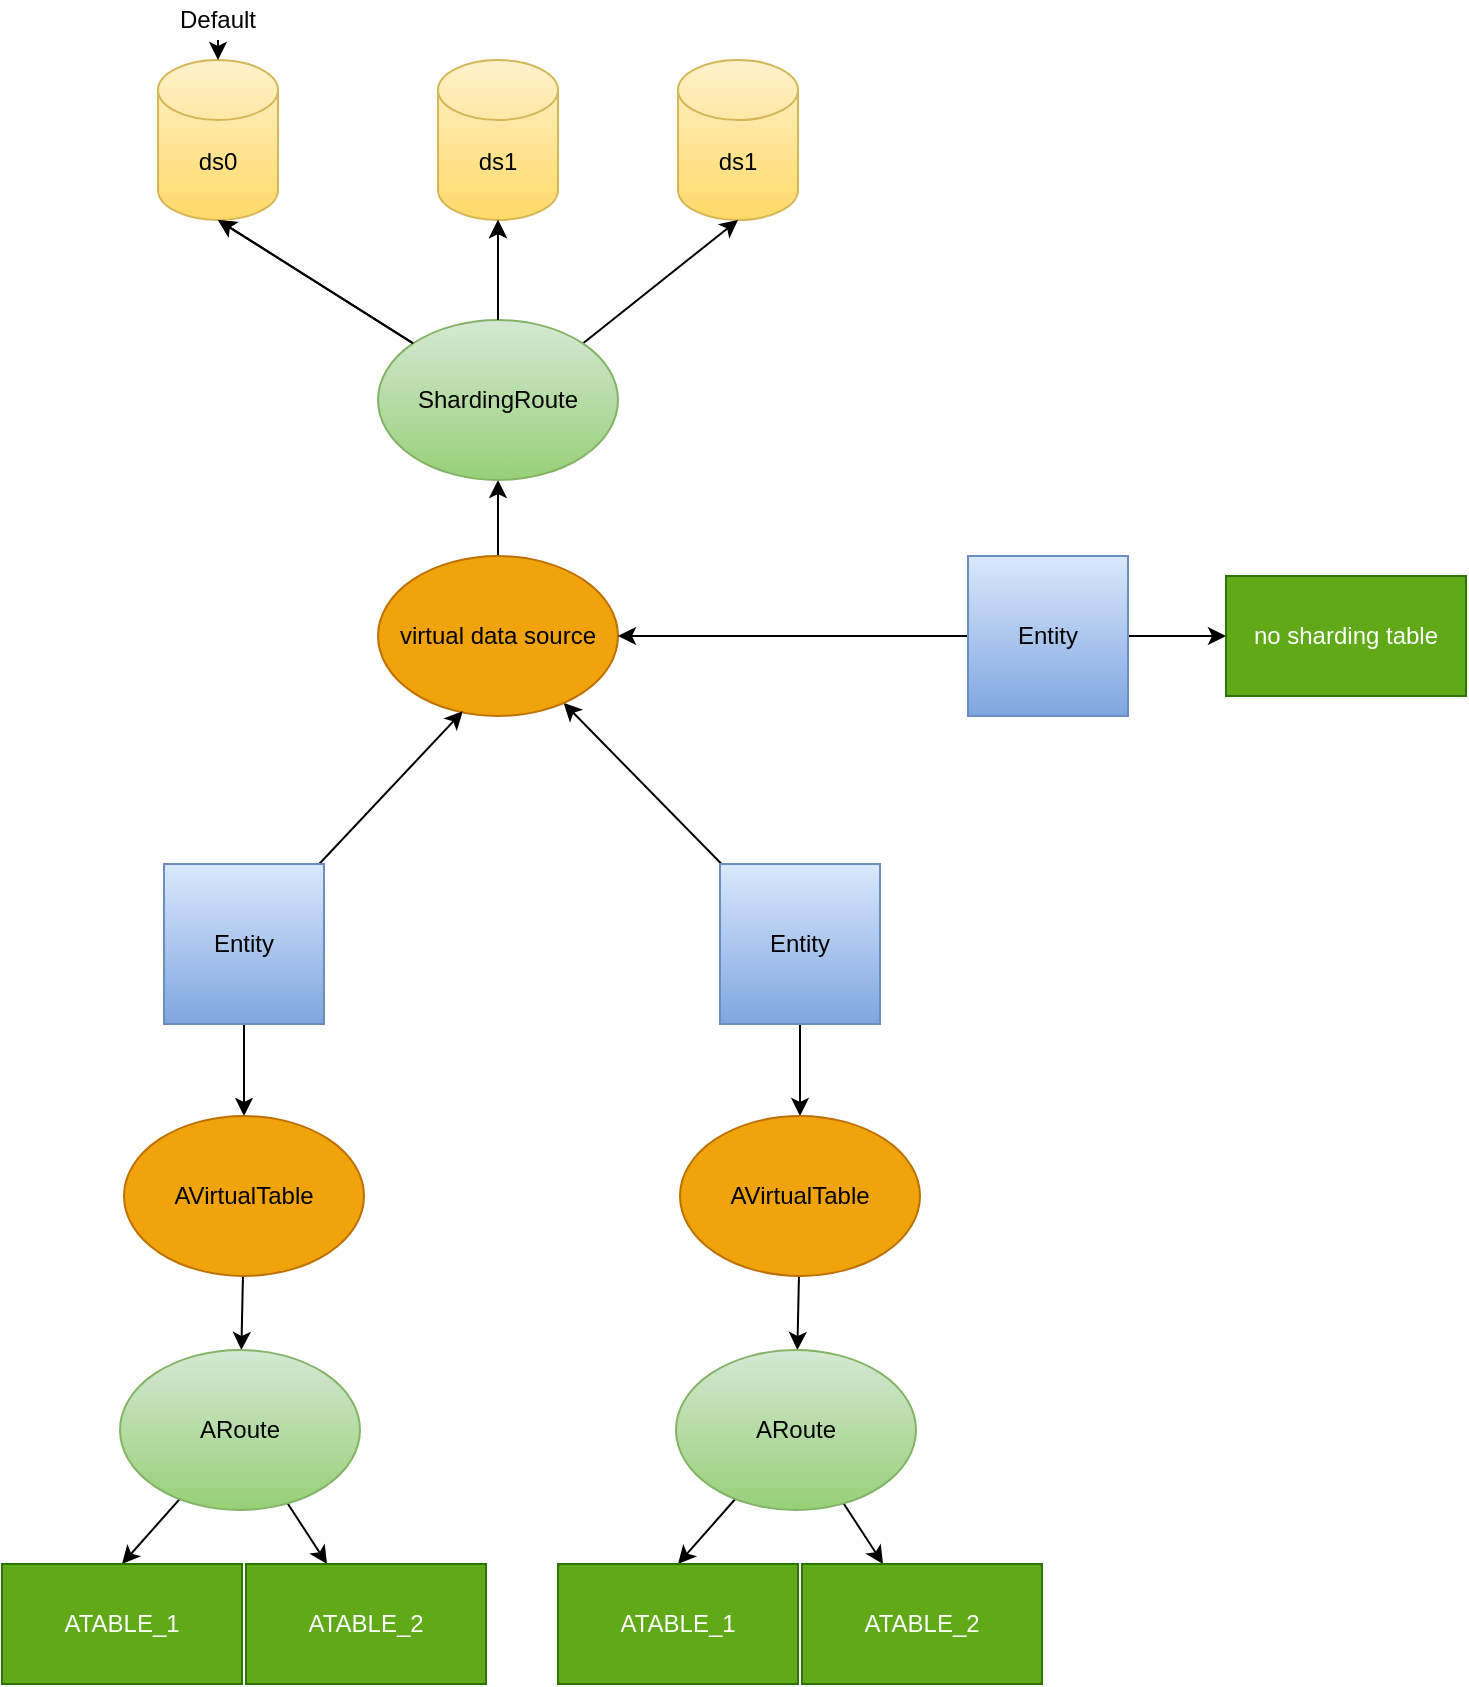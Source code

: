 <mxfile>
    <diagram id="R0dDdJ_k2et4_o7bOhnv" name="第 1 页">
        <mxGraphModel dx="2422" dy="931" grid="0" gridSize="10" guides="1" tooltips="1" connect="1" arrows="1" fold="1" page="1" pageScale="1" pageWidth="827" pageHeight="1169" background="#ffffff" math="0" shadow="0">
            <root>
                <mxCell id="0"/>
                <mxCell id="1" parent="0"/>
                <mxCell id="62" style="edgeStyle=none;html=1;strokeColor=#000000;" parent="1" source="2" target="10" edge="1">
                    <mxGeometry relative="1" as="geometry"/>
                </mxCell>
                <mxCell id="63" style="edgeStyle=none;html=1;entryX=0.5;entryY=0;entryDx=0;entryDy=0;strokeColor=#000000;" parent="1" source="2" target="20" edge="1">
                    <mxGeometry relative="1" as="geometry"/>
                </mxCell>
                <mxCell id="2" value="&lt;font color=&quot;#000000&quot;&gt;Entity&lt;/font&gt;" style="whiteSpace=wrap;html=1;aspect=fixed;gradientColor=#7ea6e0;fillColor=#dae8fc;strokeColor=#6c8ebf;" parent="1" vertex="1">
                    <mxGeometry x="307" y="432" width="80" height="80" as="geometry"/>
                </mxCell>
                <mxCell id="7" value="" style="shape=cylinder3;whiteSpace=wrap;html=1;boundedLbl=1;backgroundOutline=1;size=15;gradientColor=#ffd966;fillColor=#fff2cc;strokeColor=#d6b656;" parent="1" vertex="1">
                    <mxGeometry x="26" y="30" width="60" height="80" as="geometry"/>
                </mxCell>
                <mxCell id="8" value="" style="shape=cylinder3;whiteSpace=wrap;html=1;boundedLbl=1;backgroundOutline=1;size=15;gradientColor=#ffd966;fillColor=#fff2cc;strokeColor=#d6b656;" parent="1" vertex="1">
                    <mxGeometry x="166" y="30" width="60" height="80" as="geometry"/>
                </mxCell>
                <mxCell id="9" value="" style="shape=cylinder3;whiteSpace=wrap;html=1;boundedLbl=1;backgroundOutline=1;size=15;gradientColor=#ffd966;fillColor=#fff2cc;strokeColor=#d6b656;" parent="1" vertex="1">
                    <mxGeometry x="286" y="30" width="60" height="80" as="geometry"/>
                </mxCell>
                <mxCell id="79" style="edgeStyle=none;html=1;strokeColor=#000000;" edge="1" parent="1" source="10" target="14">
                    <mxGeometry relative="1" as="geometry"/>
                </mxCell>
                <mxCell id="10" value="virtual data source" style="ellipse;whiteSpace=wrap;html=1;fillColor=#f0a30a;strokeColor=#BD7000;fontColor=#000000;" parent="1" vertex="1">
                    <mxGeometry x="136" y="278" width="120" height="80" as="geometry"/>
                </mxCell>
                <mxCell id="15" style="edgeStyle=none;html=1;exitX=0.5;exitY=0;exitDx=0;exitDy=0;entryX=0.5;entryY=1;entryDx=0;entryDy=0;entryPerimeter=0;" parent="1" source="14" target="8" edge="1">
                    <mxGeometry relative="1" as="geometry"/>
                </mxCell>
                <mxCell id="16" style="edgeStyle=none;html=1;exitX=1;exitY=0;exitDx=0;exitDy=0;entryX=0.5;entryY=1;entryDx=0;entryDy=0;entryPerimeter=0;strokeColor=#000000;" parent="1" source="14" target="9" edge="1">
                    <mxGeometry relative="1" as="geometry"/>
                </mxCell>
                <mxCell id="17" style="edgeStyle=none;html=1;exitX=0;exitY=0;exitDx=0;exitDy=0;entryX=0.5;entryY=1;entryDx=0;entryDy=0;entryPerimeter=0;" parent="1" source="14" target="7" edge="1">
                    <mxGeometry relative="1" as="geometry"/>
                </mxCell>
                <mxCell id="14" value="&lt;font color=&quot;#000000&quot;&gt;ShardingRoute&lt;/font&gt;" style="ellipse;whiteSpace=wrap;html=1;gradientColor=#97d077;fillColor=#d5e8d4;strokeColor=#82b366;" parent="1" vertex="1">
                    <mxGeometry x="136" y="160" width="120" height="80" as="geometry"/>
                </mxCell>
                <mxCell id="66" style="edgeStyle=none;html=1;strokeColor=#000000;" parent="1" source="20" target="27" edge="1">
                    <mxGeometry relative="1" as="geometry"/>
                </mxCell>
                <mxCell id="20" value="AVirtualTable" style="ellipse;whiteSpace=wrap;html=1;fillColor=#f0a30a;strokeColor=#BD7000;fontColor=#000000;" parent="1" vertex="1">
                    <mxGeometry x="287" y="558" width="120" height="80" as="geometry"/>
                </mxCell>
                <mxCell id="67" style="edgeStyle=none;html=1;entryX=0.5;entryY=0;entryDx=0;entryDy=0;strokeColor=#000000;" parent="1" source="27" target="33" edge="1">
                    <mxGeometry relative="1" as="geometry"/>
                </mxCell>
                <mxCell id="68" style="edgeStyle=none;html=1;strokeColor=#000000;" parent="1" source="27" target="34" edge="1">
                    <mxGeometry relative="1" as="geometry"/>
                </mxCell>
                <mxCell id="27" value="&lt;font color=&quot;#000000&quot;&gt;ARoute&lt;/font&gt;" style="ellipse;whiteSpace=wrap;html=1;gradientColor=#97d077;fillColor=#d5e8d4;strokeColor=#82b366;" parent="1" vertex="1">
                    <mxGeometry x="285" y="675" width="120" height="80" as="geometry"/>
                </mxCell>
                <mxCell id="30" value="no sharding table" style="rounded=0;whiteSpace=wrap;html=1;fillColor=#60a917;strokeColor=#2D7600;fontColor=#ffffff;" parent="1" vertex="1">
                    <mxGeometry x="560" y="288" width="120" height="60" as="geometry"/>
                </mxCell>
                <mxCell id="33" value="ATABLE_1" style="rounded=0;whiteSpace=wrap;html=1;fillColor=#60a917;strokeColor=#2D7600;fontColor=#ffffff;" parent="1" vertex="1">
                    <mxGeometry x="226" y="782" width="120" height="60" as="geometry"/>
                </mxCell>
                <mxCell id="34" value="ATABLE_2" style="rounded=0;whiteSpace=wrap;html=1;fillColor=#60a917;strokeColor=#2D7600;fontColor=#ffffff;" parent="1" vertex="1">
                    <mxGeometry x="348" y="782" width="120" height="60" as="geometry"/>
                </mxCell>
                <mxCell id="43" style="edgeStyle=none;html=1;exitX=0.5;exitY=1;exitDx=0;exitDy=0;" parent="1" source="42" target="7" edge="1">
                    <mxGeometry relative="1" as="geometry"/>
                </mxCell>
                <mxCell id="42" value="&lt;font color=&quot;#000000&quot;&gt;Default&lt;/font&gt;" style="text;html=1;strokeColor=none;fillColor=none;align=center;verticalAlign=middle;whiteSpace=wrap;rounded=0;" parent="1" vertex="1">
                    <mxGeometry x="36" width="40" height="20" as="geometry"/>
                </mxCell>
                <mxCell id="46" style="edgeStyle=none;html=1;exitX=0.5;exitY=0;exitDx=0;exitDy=0;entryX=0.5;entryY=1;entryDx=0;entryDy=0;entryPerimeter=0;strokeColor=#000000;" parent="1" edge="1">
                    <mxGeometry relative="1" as="geometry">
                        <mxPoint x="196" y="160" as="sourcePoint"/>
                        <mxPoint x="196" y="110" as="targetPoint"/>
                    </mxGeometry>
                </mxCell>
                <mxCell id="47" style="edgeStyle=none;html=1;exitX=0;exitY=0;exitDx=0;exitDy=0;entryX=0.5;entryY=1;entryDx=0;entryDy=0;entryPerimeter=0;strokeColor=#000000;" parent="1" edge="1">
                    <mxGeometry relative="1" as="geometry">
                        <mxPoint x="153.574" y="171.716" as="sourcePoint"/>
                        <mxPoint x="56" y="110" as="targetPoint"/>
                    </mxGeometry>
                </mxCell>
                <mxCell id="58" value="&lt;font color=&quot;#000000&quot;&gt;ds0&lt;/font&gt;" style="text;html=1;strokeColor=none;fillColor=none;align=center;verticalAlign=middle;whiteSpace=wrap;rounded=0;" parent="1" vertex="1">
                    <mxGeometry x="36" y="71" width="40" height="20" as="geometry"/>
                </mxCell>
                <mxCell id="59" value="&lt;font color=&quot;#000000&quot;&gt;ds1&lt;/font&gt;" style="text;html=1;strokeColor=none;fillColor=none;align=center;verticalAlign=middle;whiteSpace=wrap;rounded=0;" parent="1" vertex="1">
                    <mxGeometry x="176" y="71" width="40" height="20" as="geometry"/>
                </mxCell>
                <mxCell id="60" value="&lt;font color=&quot;#000000&quot;&gt;ds1&lt;/font&gt;" style="text;html=1;strokeColor=none;fillColor=none;align=center;verticalAlign=middle;whiteSpace=wrap;rounded=0;" parent="1" vertex="1">
                    <mxGeometry x="296" y="71" width="40" height="20" as="geometry"/>
                </mxCell>
                <mxCell id="70" style="edgeStyle=none;html=1;entryX=0.5;entryY=0;entryDx=0;entryDy=0;strokeColor=#000000;" edge="1" parent="1" source="71" target="73">
                    <mxGeometry relative="1" as="geometry"/>
                </mxCell>
                <mxCell id="80" style="edgeStyle=none;html=1;entryX=0.353;entryY=0.971;entryDx=0;entryDy=0;entryPerimeter=0;strokeColor=#000000;" edge="1" parent="1" source="71" target="10">
                    <mxGeometry relative="1" as="geometry"/>
                </mxCell>
                <mxCell id="71" value="&lt;font color=&quot;#000000&quot;&gt;Entity&lt;/font&gt;" style="whiteSpace=wrap;html=1;aspect=fixed;gradientColor=#7ea6e0;fillColor=#dae8fc;strokeColor=#6c8ebf;" vertex="1" parent="1">
                    <mxGeometry x="29" y="432" width="80" height="80" as="geometry"/>
                </mxCell>
                <mxCell id="72" style="edgeStyle=none;html=1;strokeColor=#000000;" edge="1" parent="1" source="73" target="76">
                    <mxGeometry relative="1" as="geometry"/>
                </mxCell>
                <mxCell id="73" value="AVirtualTable" style="ellipse;whiteSpace=wrap;html=1;fillColor=#f0a30a;strokeColor=#BD7000;fontColor=#000000;" vertex="1" parent="1">
                    <mxGeometry x="9" y="558" width="120" height="80" as="geometry"/>
                </mxCell>
                <mxCell id="74" style="edgeStyle=none;html=1;entryX=0.5;entryY=0;entryDx=0;entryDy=0;strokeColor=#000000;" edge="1" parent="1" source="76" target="77">
                    <mxGeometry relative="1" as="geometry"/>
                </mxCell>
                <mxCell id="75" style="edgeStyle=none;html=1;strokeColor=#000000;" edge="1" parent="1" source="76" target="78">
                    <mxGeometry relative="1" as="geometry"/>
                </mxCell>
                <mxCell id="76" value="&lt;font color=&quot;#000000&quot;&gt;ARoute&lt;/font&gt;" style="ellipse;whiteSpace=wrap;html=1;gradientColor=#97d077;fillColor=#d5e8d4;strokeColor=#82b366;" vertex="1" parent="1">
                    <mxGeometry x="7" y="675" width="120" height="80" as="geometry"/>
                </mxCell>
                <mxCell id="77" value="ATABLE_1" style="rounded=0;whiteSpace=wrap;html=1;fillColor=#60a917;strokeColor=#2D7600;fontColor=#ffffff;" vertex="1" parent="1">
                    <mxGeometry x="-52" y="782" width="120" height="60" as="geometry"/>
                </mxCell>
                <mxCell id="78" value="ATABLE_2" style="rounded=0;whiteSpace=wrap;html=1;fillColor=#60a917;strokeColor=#2D7600;fontColor=#ffffff;" vertex="1" parent="1">
                    <mxGeometry x="70" y="782" width="120" height="60" as="geometry"/>
                </mxCell>
                <mxCell id="82" style="edgeStyle=none;html=1;strokeColor=#000000;" edge="1" parent="1" source="81" target="30">
                    <mxGeometry relative="1" as="geometry"/>
                </mxCell>
                <mxCell id="83" style="edgeStyle=none;html=1;strokeColor=#000000;" edge="1" parent="1" source="81" target="10">
                    <mxGeometry relative="1" as="geometry"/>
                </mxCell>
                <mxCell id="81" value="&lt;font color=&quot;#000000&quot;&gt;Entity&lt;/font&gt;" style="whiteSpace=wrap;html=1;aspect=fixed;gradientColor=#7ea6e0;fillColor=#dae8fc;strokeColor=#6c8ebf;" vertex="1" parent="1">
                    <mxGeometry x="431" y="278" width="80" height="80" as="geometry"/>
                </mxCell>
            </root>
        </mxGraphModel>
    </diagram>
</mxfile>